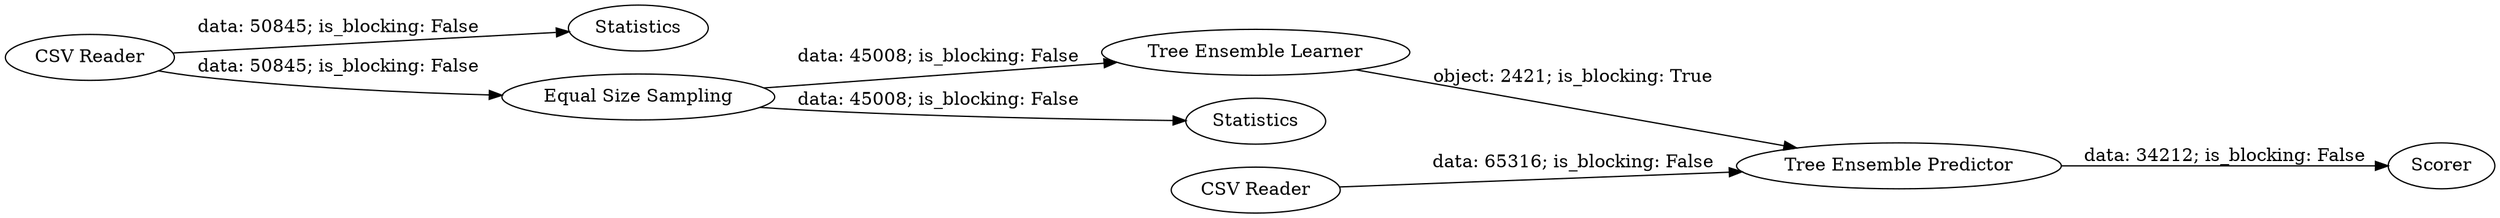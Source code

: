 digraph {
	"-994216055896033079_14" [label=Scorer]
	"-994216055896033079_3" [label=Statistics]
	"-994216055896033079_12" [label="Tree Ensemble Learner"]
	"-994216055896033079_5" [label=Statistics]
	"-994216055896033079_6" [label="Equal Size Sampling"]
	"-994216055896033079_13" [label="Tree Ensemble Predictor"]
	"-994216055896033079_1" [label="CSV Reader"]
	"-994216055896033079_10" [label="CSV Reader"]
	"-994216055896033079_13" -> "-994216055896033079_14" [label="data: 34212; is_blocking: False"]
	"-994216055896033079_12" -> "-994216055896033079_13" [label="object: 2421; is_blocking: True"]
	"-994216055896033079_1" -> "-994216055896033079_3" [label="data: 50845; is_blocking: False"]
	"-994216055896033079_6" -> "-994216055896033079_5" [label="data: 45008; is_blocking: False"]
	"-994216055896033079_1" -> "-994216055896033079_6" [label="data: 50845; is_blocking: False"]
	"-994216055896033079_10" -> "-994216055896033079_13" [label="data: 65316; is_blocking: False"]
	"-994216055896033079_6" -> "-994216055896033079_12" [label="data: 45008; is_blocking: False"]
	rankdir=LR
}
